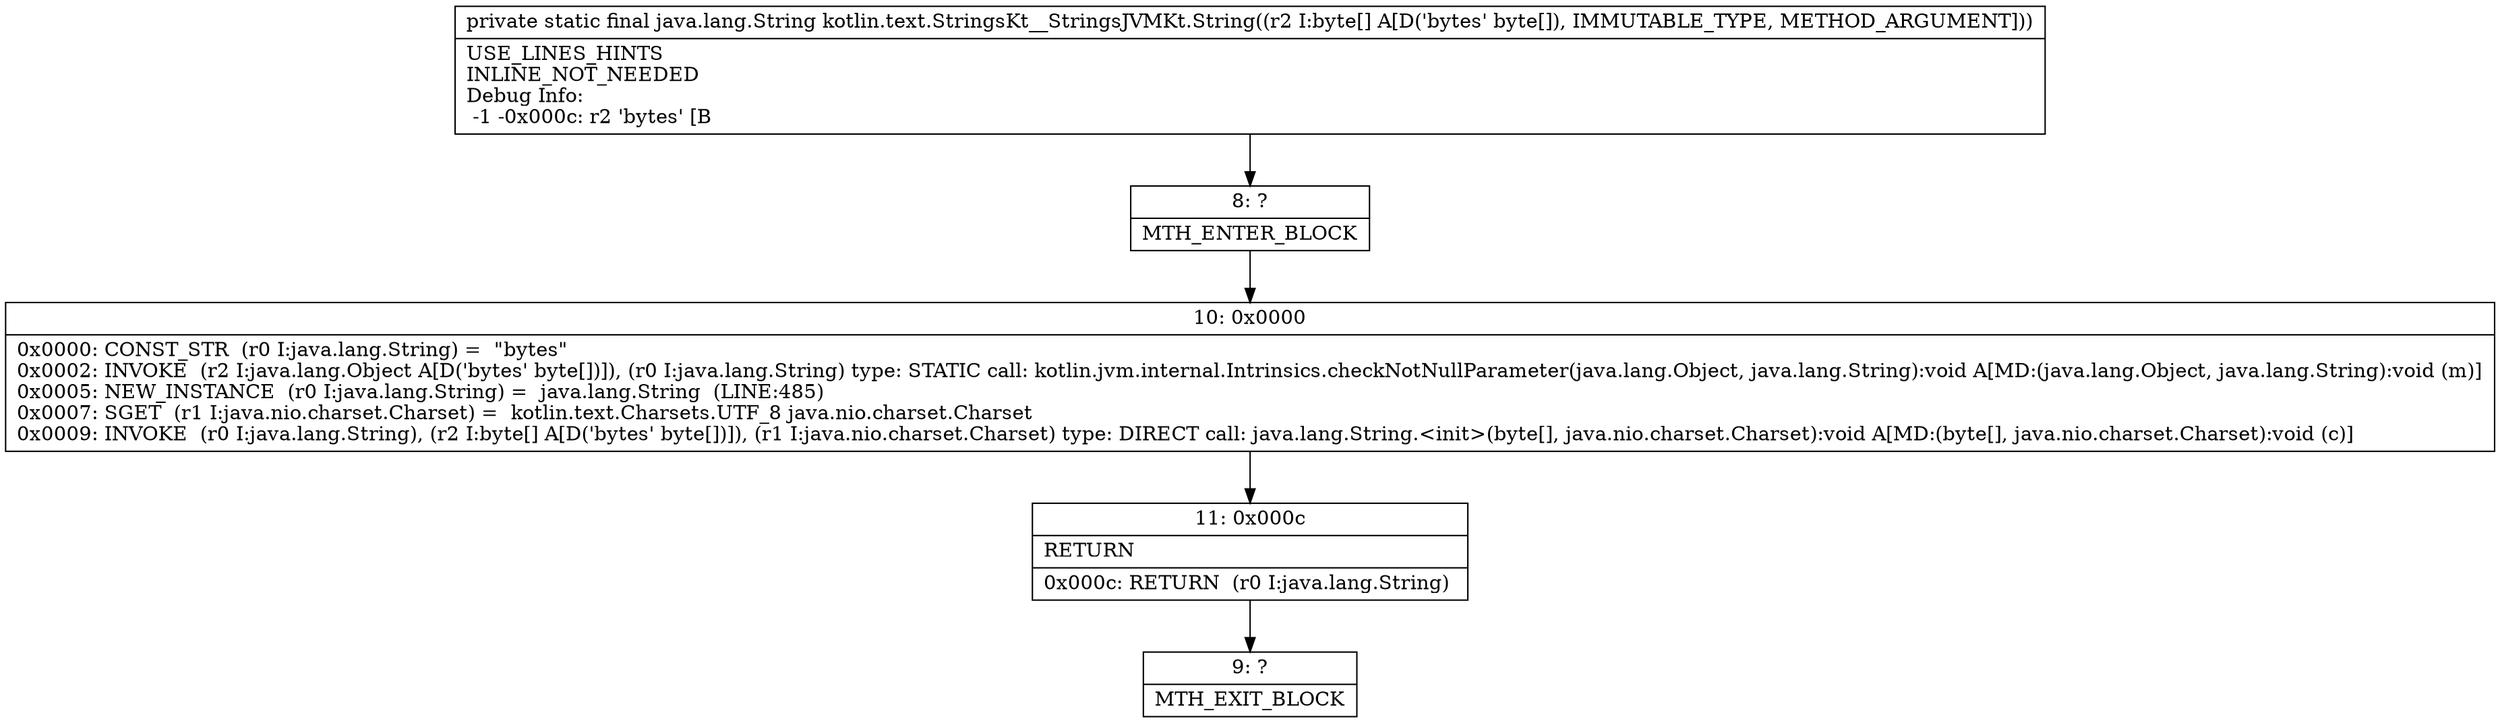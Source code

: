 digraph "CFG forkotlin.text.StringsKt__StringsJVMKt.String([B)Ljava\/lang\/String;" {
Node_8 [shape=record,label="{8\:\ ?|MTH_ENTER_BLOCK\l}"];
Node_10 [shape=record,label="{10\:\ 0x0000|0x0000: CONST_STR  (r0 I:java.lang.String) =  \"bytes\" \l0x0002: INVOKE  (r2 I:java.lang.Object A[D('bytes' byte[])]), (r0 I:java.lang.String) type: STATIC call: kotlin.jvm.internal.Intrinsics.checkNotNullParameter(java.lang.Object, java.lang.String):void A[MD:(java.lang.Object, java.lang.String):void (m)]\l0x0005: NEW_INSTANCE  (r0 I:java.lang.String) =  java.lang.String  (LINE:485)\l0x0007: SGET  (r1 I:java.nio.charset.Charset) =  kotlin.text.Charsets.UTF_8 java.nio.charset.Charset \l0x0009: INVOKE  (r0 I:java.lang.String), (r2 I:byte[] A[D('bytes' byte[])]), (r1 I:java.nio.charset.Charset) type: DIRECT call: java.lang.String.\<init\>(byte[], java.nio.charset.Charset):void A[MD:(byte[], java.nio.charset.Charset):void (c)]\l}"];
Node_11 [shape=record,label="{11\:\ 0x000c|RETURN\l|0x000c: RETURN  (r0 I:java.lang.String) \l}"];
Node_9 [shape=record,label="{9\:\ ?|MTH_EXIT_BLOCK\l}"];
MethodNode[shape=record,label="{private static final java.lang.String kotlin.text.StringsKt__StringsJVMKt.String((r2 I:byte[] A[D('bytes' byte[]), IMMUTABLE_TYPE, METHOD_ARGUMENT]))  | USE_LINES_HINTS\lINLINE_NOT_NEEDED\lDebug Info:\l  \-1 \-0x000c: r2 'bytes' [B\l}"];
MethodNode -> Node_8;Node_8 -> Node_10;
Node_10 -> Node_11;
Node_11 -> Node_9;
}

